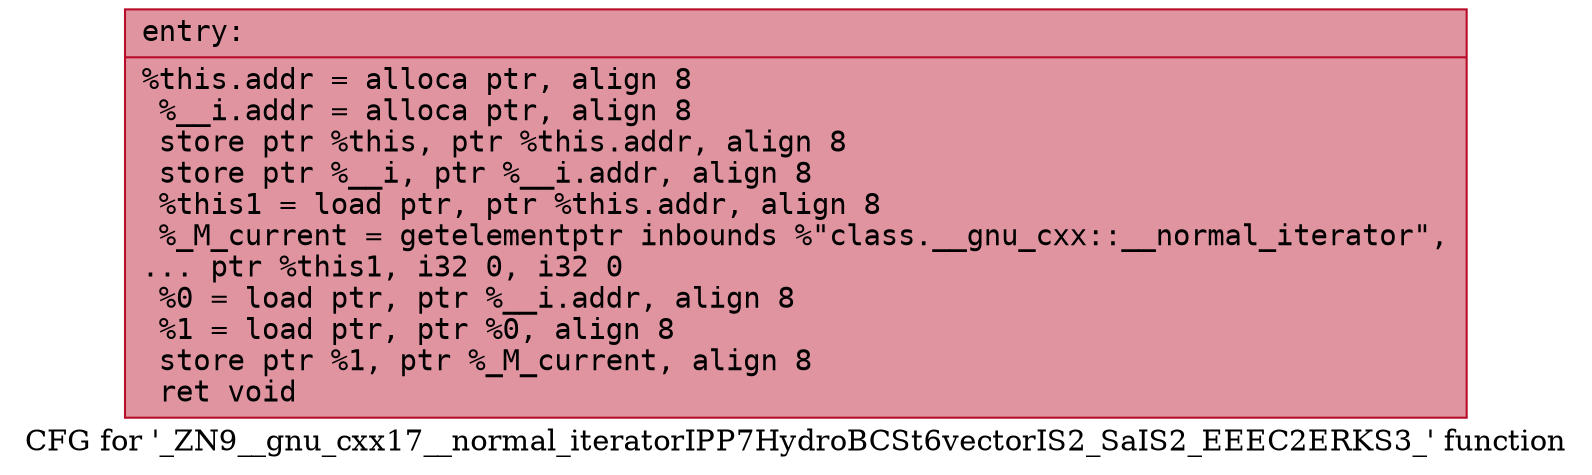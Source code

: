 digraph "CFG for '_ZN9__gnu_cxx17__normal_iteratorIPP7HydroBCSt6vectorIS2_SaIS2_EEEC2ERKS3_' function" {
	label="CFG for '_ZN9__gnu_cxx17__normal_iteratorIPP7HydroBCSt6vectorIS2_SaIS2_EEEC2ERKS3_' function";

	Node0x5618699582e0 [shape=record,color="#b70d28ff", style=filled, fillcolor="#b70d2870" fontname="Courier",label="{entry:\l|  %this.addr = alloca ptr, align 8\l  %__i.addr = alloca ptr, align 8\l  store ptr %this, ptr %this.addr, align 8\l  store ptr %__i, ptr %__i.addr, align 8\l  %this1 = load ptr, ptr %this.addr, align 8\l  %_M_current = getelementptr inbounds %\"class.__gnu_cxx::__normal_iterator\",\l... ptr %this1, i32 0, i32 0\l  %0 = load ptr, ptr %__i.addr, align 8\l  %1 = load ptr, ptr %0, align 8\l  store ptr %1, ptr %_M_current, align 8\l  ret void\l}"];
}

